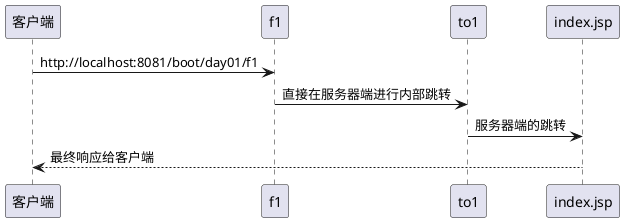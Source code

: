 @startuml
客户端 -> f1: http://localhost:8081/boot/day01/f1

f1 -> to1: 直接在服务器端进行内部跳转

to1 -> index.jsp:服务器端的跳转

客户端 <-- index.jsp: 最终响应给客户端

@enduml